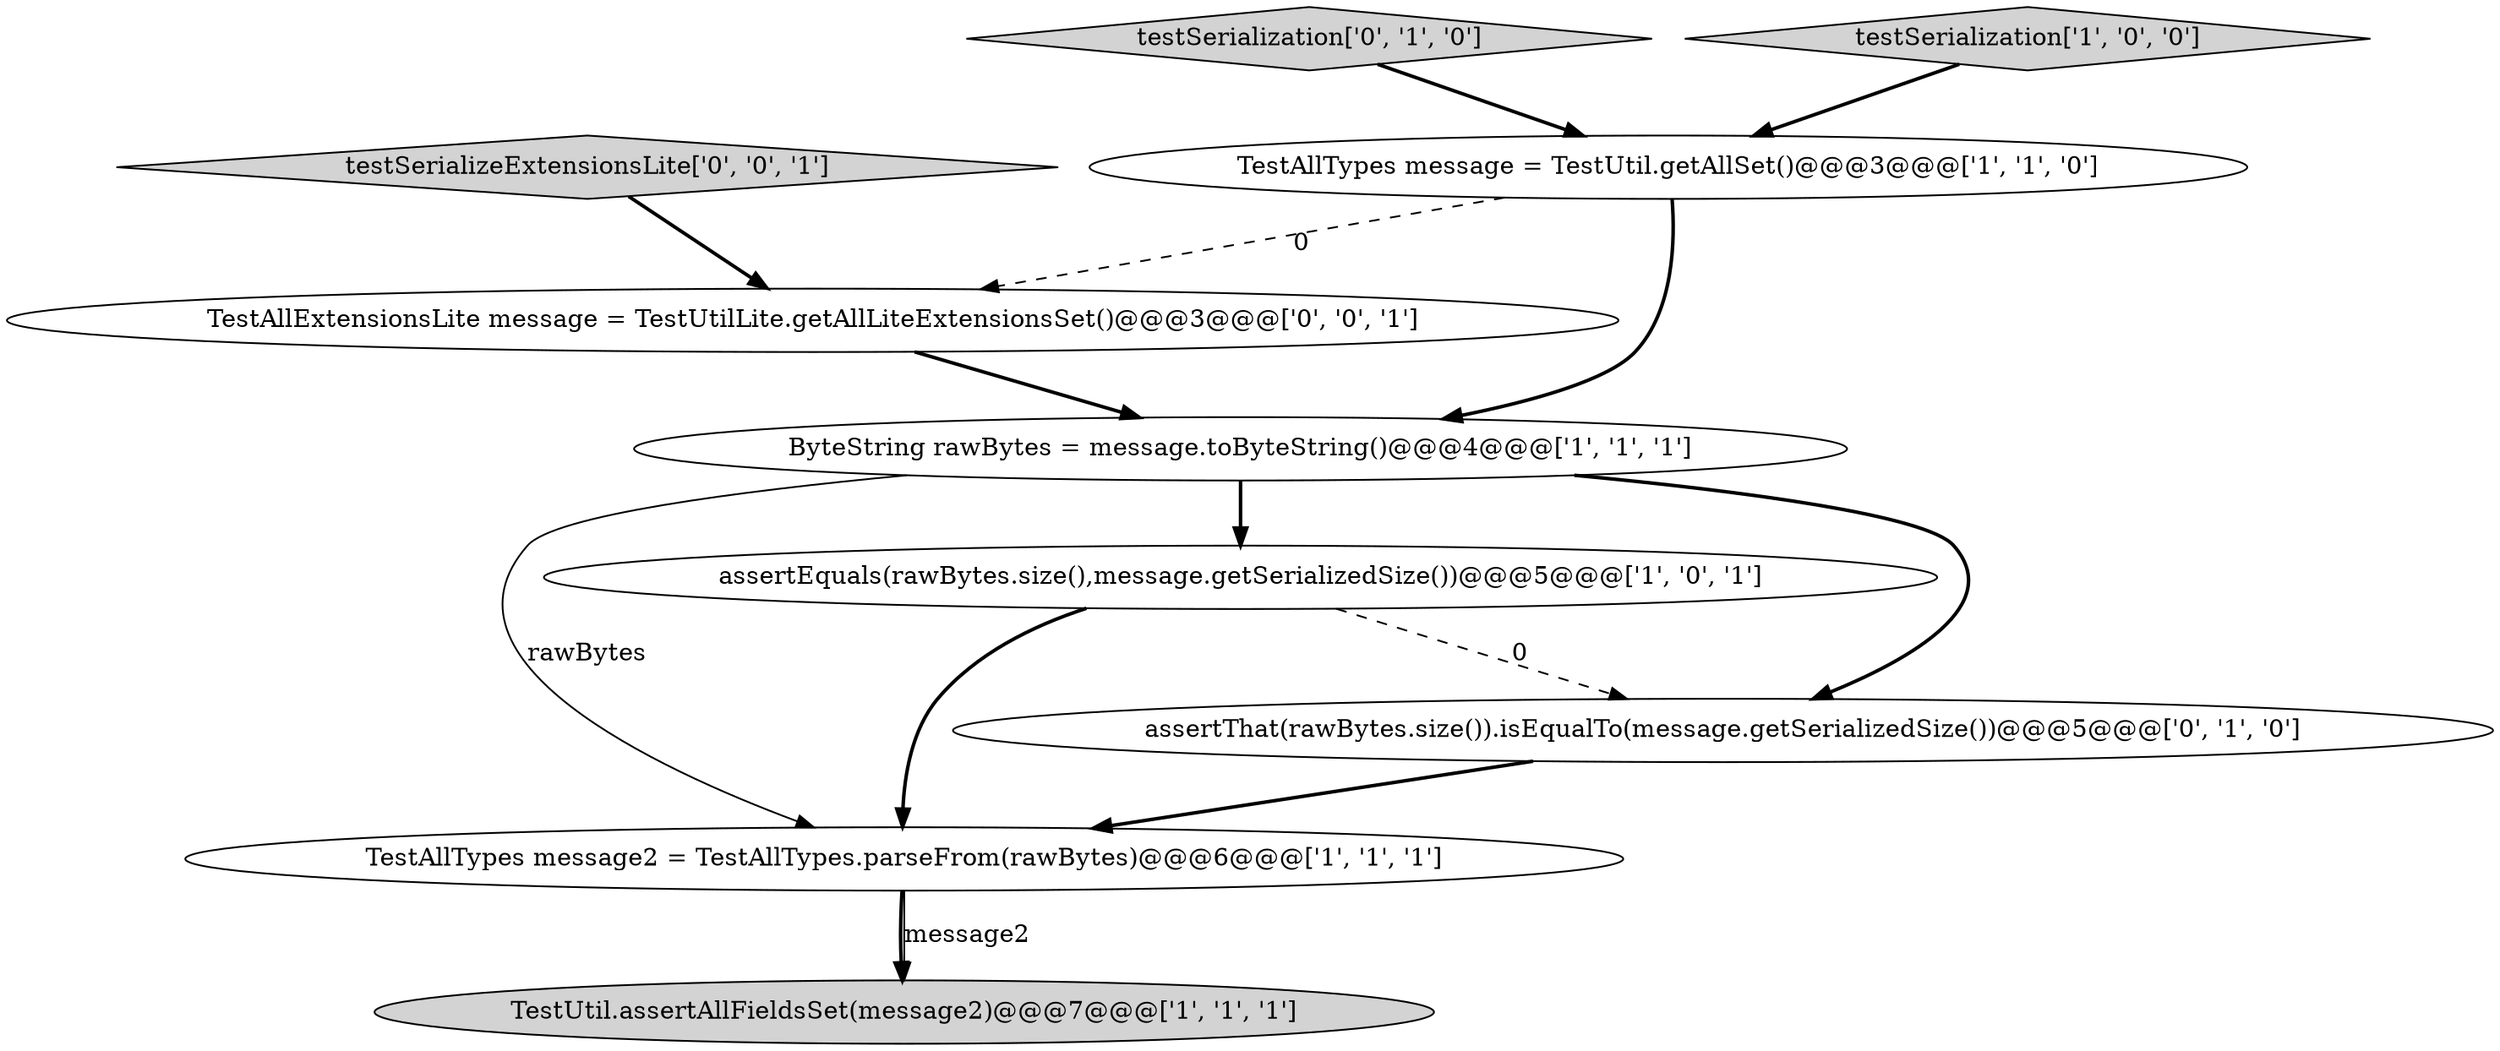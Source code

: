digraph {
0 [style = filled, label = "TestAllTypes message = TestUtil.getAllSet()@@@3@@@['1', '1', '0']", fillcolor = white, shape = ellipse image = "AAA0AAABBB1BBB"];
5 [style = filled, label = "TestUtil.assertAllFieldsSet(message2)@@@7@@@['1', '1', '1']", fillcolor = lightgray, shape = ellipse image = "AAA0AAABBB1BBB"];
1 [style = filled, label = "ByteString rawBytes = message.toByteString()@@@4@@@['1', '1', '1']", fillcolor = white, shape = ellipse image = "AAA0AAABBB1BBB"];
4 [style = filled, label = "TestAllTypes message2 = TestAllTypes.parseFrom(rawBytes)@@@6@@@['1', '1', '1']", fillcolor = white, shape = ellipse image = "AAA0AAABBB1BBB"];
6 [style = filled, label = "testSerialization['0', '1', '0']", fillcolor = lightgray, shape = diamond image = "AAA0AAABBB2BBB"];
2 [style = filled, label = "assertEquals(rawBytes.size(),message.getSerializedSize())@@@5@@@['1', '0', '1']", fillcolor = white, shape = ellipse image = "AAA0AAABBB1BBB"];
7 [style = filled, label = "assertThat(rawBytes.size()).isEqualTo(message.getSerializedSize())@@@5@@@['0', '1', '0']", fillcolor = white, shape = ellipse image = "AAA1AAABBB2BBB"];
9 [style = filled, label = "testSerializeExtensionsLite['0', '0', '1']", fillcolor = lightgray, shape = diamond image = "AAA0AAABBB3BBB"];
8 [style = filled, label = "TestAllExtensionsLite message = TestUtilLite.getAllLiteExtensionsSet()@@@3@@@['0', '0', '1']", fillcolor = white, shape = ellipse image = "AAA0AAABBB3BBB"];
3 [style = filled, label = "testSerialization['1', '0', '0']", fillcolor = lightgray, shape = diamond image = "AAA0AAABBB1BBB"];
4->5 [style = bold, label=""];
6->0 [style = bold, label=""];
2->7 [style = dashed, label="0"];
1->7 [style = bold, label=""];
9->8 [style = bold, label=""];
2->4 [style = bold, label=""];
7->4 [style = bold, label=""];
3->0 [style = bold, label=""];
1->2 [style = bold, label=""];
0->8 [style = dashed, label="0"];
0->1 [style = bold, label=""];
1->4 [style = solid, label="rawBytes"];
4->5 [style = solid, label="message2"];
8->1 [style = bold, label=""];
}
